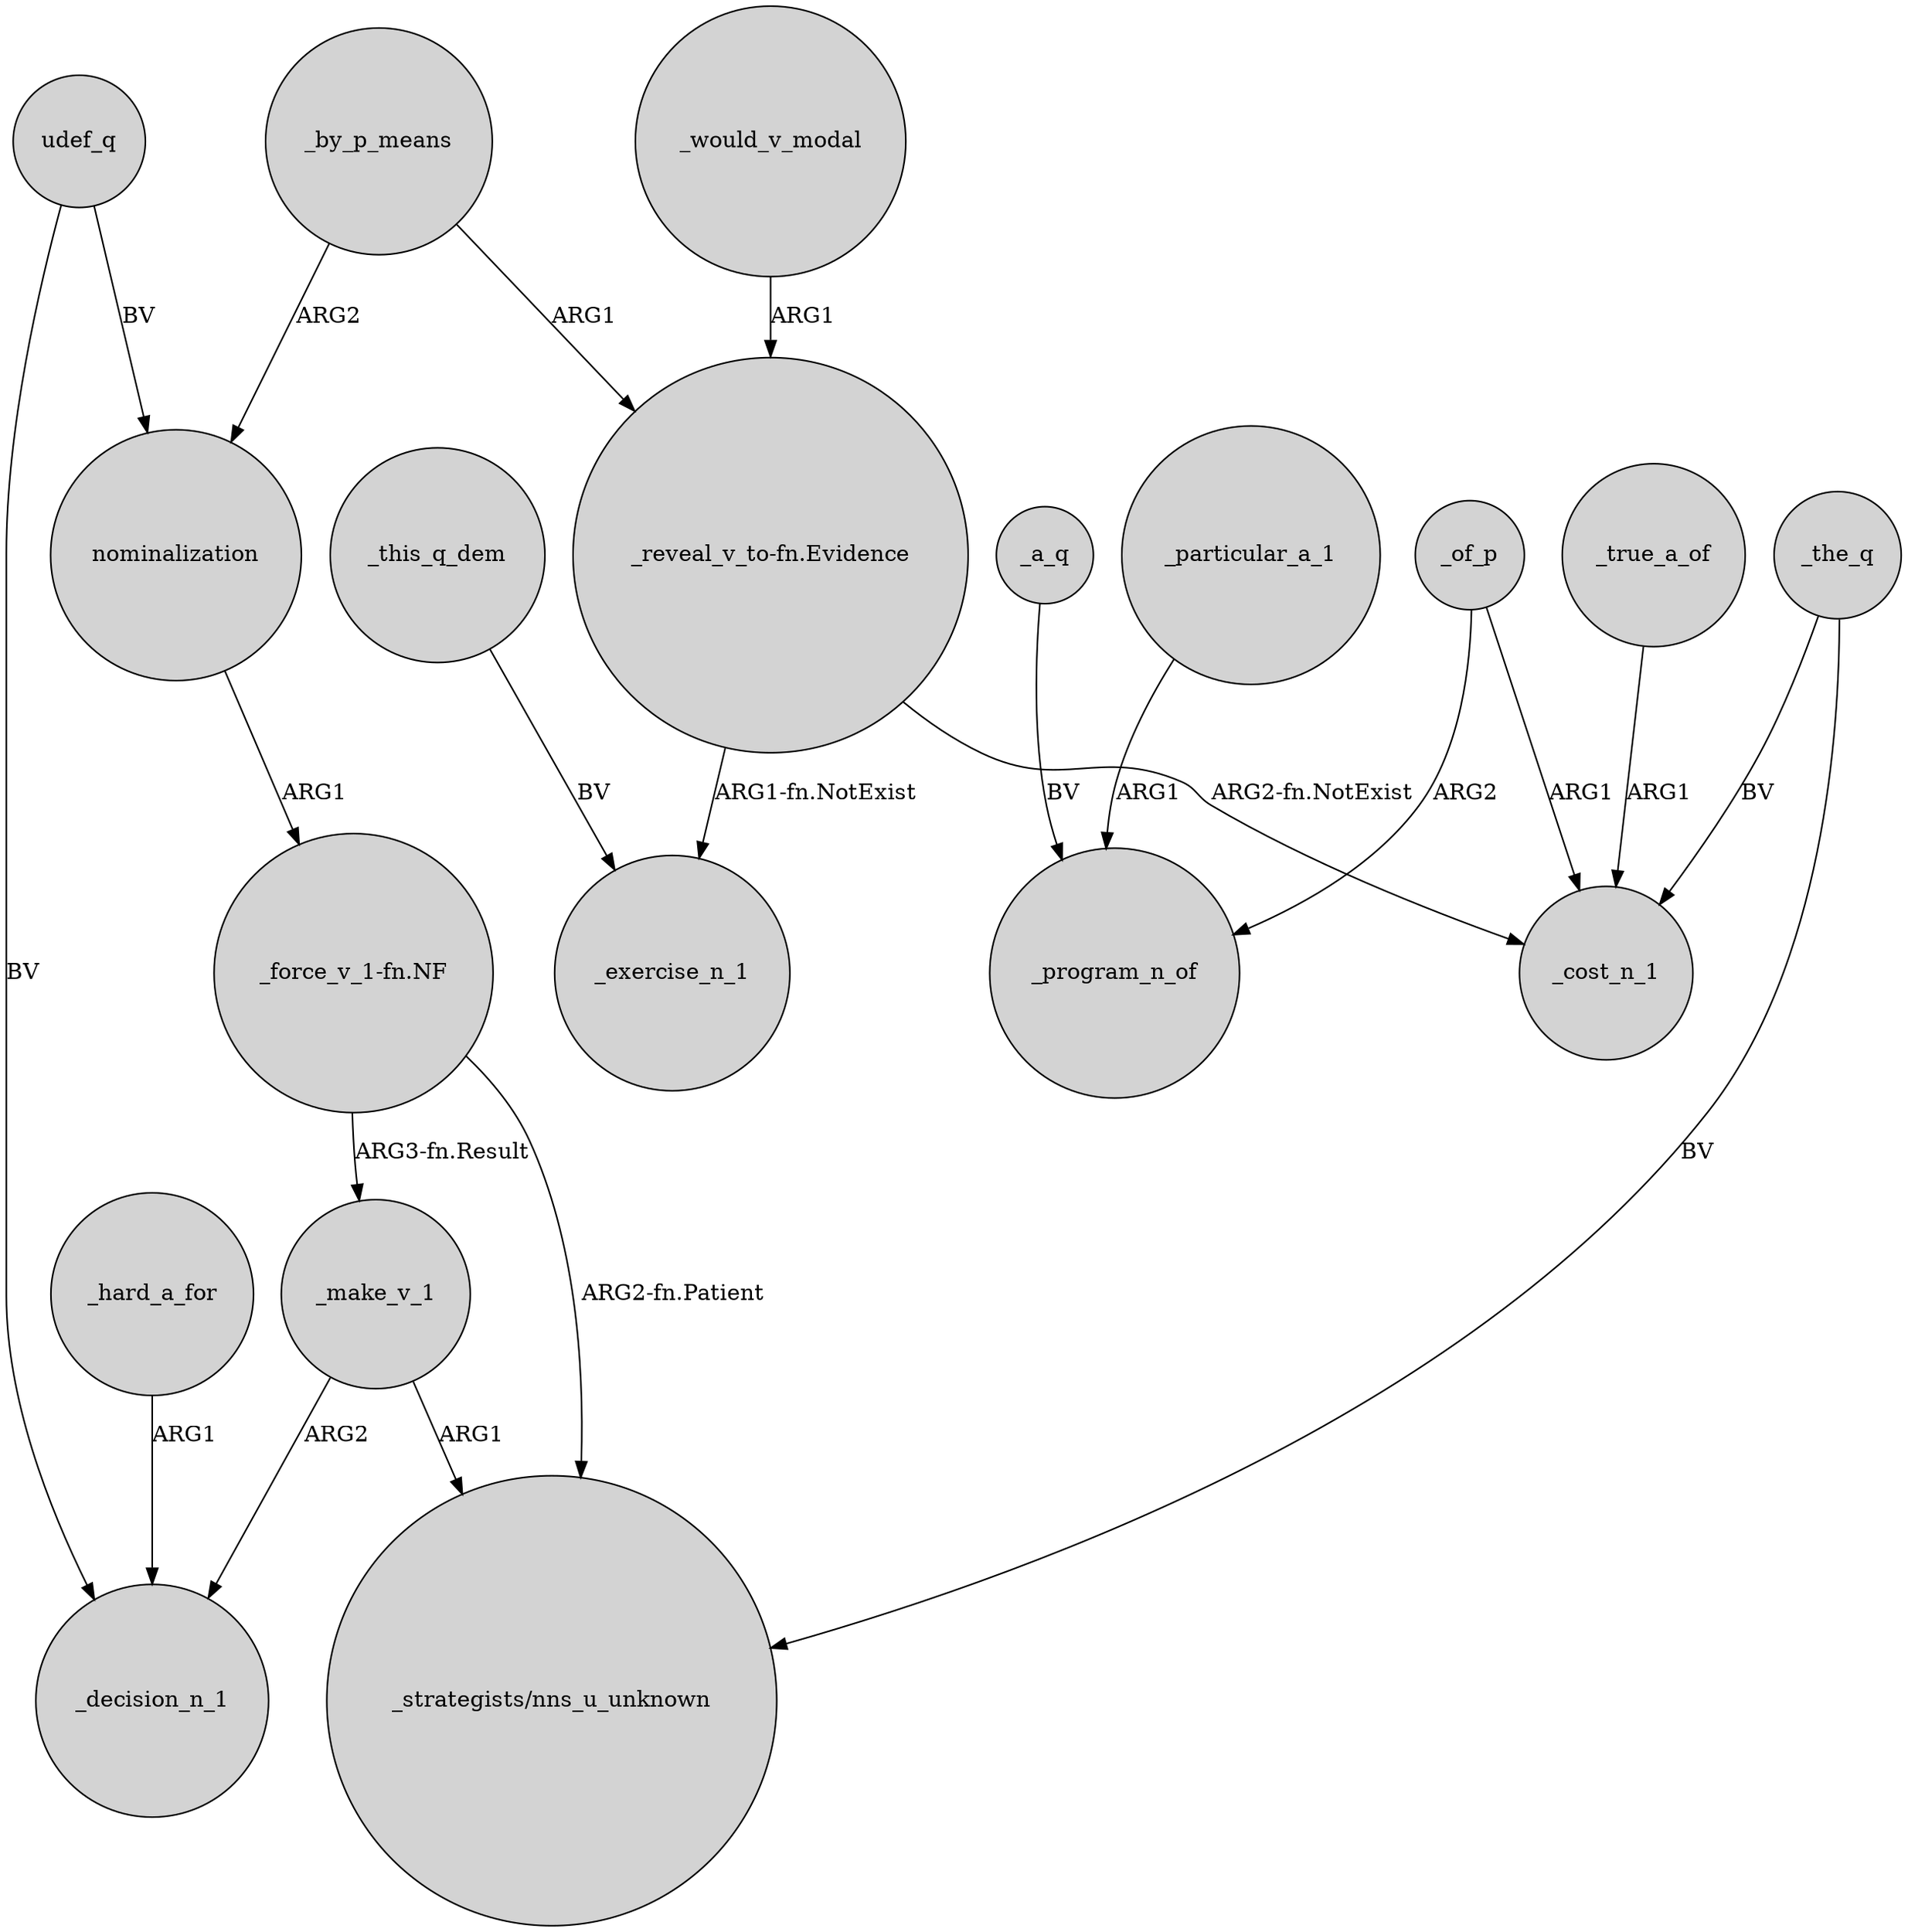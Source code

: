 digraph {
	node [shape=circle style=filled]
	"_force_v_1-fn.NF" -> "_strategists/nns_u_unknown" [label="ARG2-fn.Patient"]
	_this_q_dem -> _exercise_n_1 [label=BV]
	_by_p_means -> nominalization [label=ARG2]
	_make_v_1 -> "_strategists/nns_u_unknown" [label=ARG1]
	_hard_a_for -> _decision_n_1 [label=ARG1]
	_of_p -> _program_n_of [label=ARG2]
	"_force_v_1-fn.NF" -> _make_v_1 [label="ARG3-fn.Result"]
	"_reveal_v_to-fn.Evidence" -> _exercise_n_1 [label="ARG1-fn.NotExist"]
	_true_a_of -> _cost_n_1 [label=ARG1]
	_the_q -> _cost_n_1 [label=BV]
	_by_p_means -> "_reveal_v_to-fn.Evidence" [label=ARG1]
	_of_p -> _cost_n_1 [label=ARG1]
	"_reveal_v_to-fn.Evidence" -> _cost_n_1 [label="ARG2-fn.NotExist"]
	_a_q -> _program_n_of [label=BV]
	_particular_a_1 -> _program_n_of [label=ARG1]
	_would_v_modal -> "_reveal_v_to-fn.Evidence" [label=ARG1]
	udef_q -> nominalization [label=BV]
	nominalization -> "_force_v_1-fn.NF" [label=ARG1]
	_make_v_1 -> _decision_n_1 [label=ARG2]
	udef_q -> _decision_n_1 [label=BV]
	_the_q -> "_strategists/nns_u_unknown" [label=BV]
}

